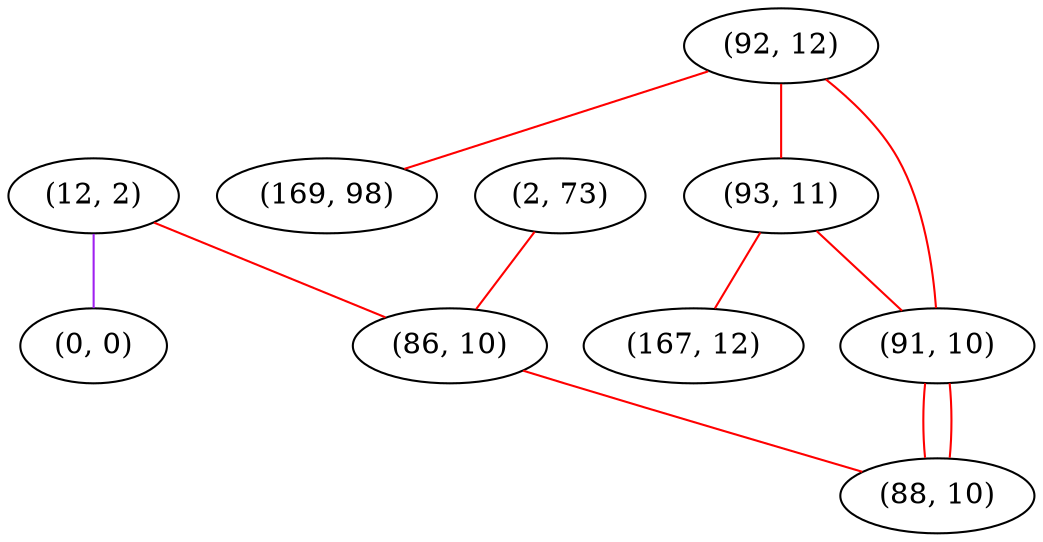 graph "" {
"(12, 2)";
"(92, 12)";
"(2, 73)";
"(169, 98)";
"(93, 11)";
"(167, 12)";
"(91, 10)";
"(0, 0)";
"(86, 10)";
"(88, 10)";
"(12, 2)" -- "(86, 10)"  [color=red, key=0, weight=1];
"(12, 2)" -- "(0, 0)"  [color=purple, key=0, weight=4];
"(92, 12)" -- "(169, 98)"  [color=red, key=0, weight=1];
"(92, 12)" -- "(91, 10)"  [color=red, key=0, weight=1];
"(92, 12)" -- "(93, 11)"  [color=red, key=0, weight=1];
"(2, 73)" -- "(86, 10)"  [color=red, key=0, weight=1];
"(93, 11)" -- "(167, 12)"  [color=red, key=0, weight=1];
"(93, 11)" -- "(91, 10)"  [color=red, key=0, weight=1];
"(91, 10)" -- "(88, 10)"  [color=red, key=0, weight=1];
"(91, 10)" -- "(88, 10)"  [color=red, key=1, weight=1];
"(86, 10)" -- "(88, 10)"  [color=red, key=0, weight=1];
}
